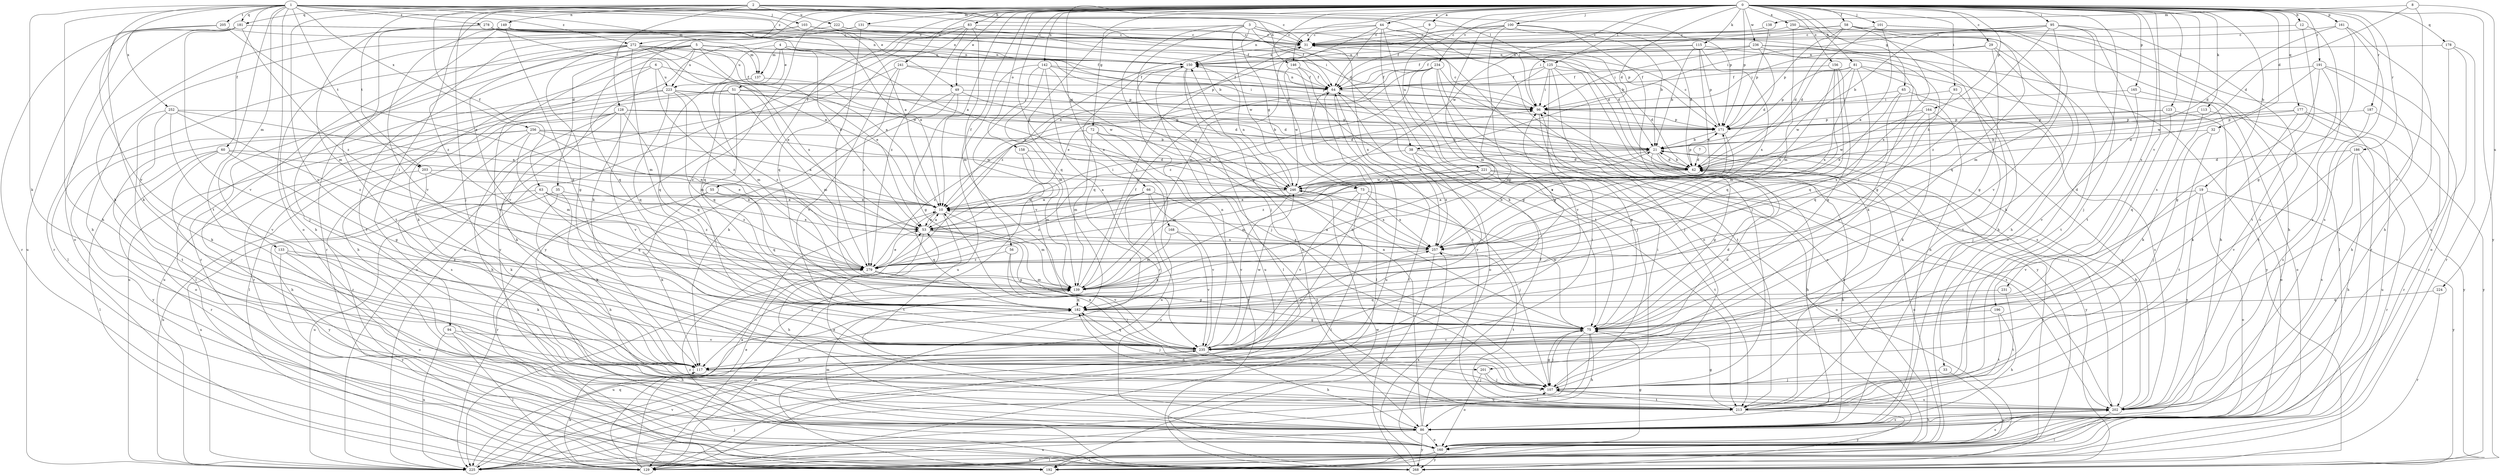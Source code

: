 strict digraph  {
0;
1;
2;
3;
4;
5;
6;
7;
8;
9;
10;
12;
19;
21;
29;
31;
32;
33;
35;
38;
42;
44;
49;
51;
53;
55;
56;
58;
60;
63;
64;
65;
66;
72;
73;
75;
81;
83;
86;
93;
94;
95;
96;
100;
101;
103;
107;
113;
115;
117;
123;
125;
128;
129;
131;
133;
137;
138;
139;
142;
146;
149;
150;
156;
158;
160;
161;
164;
165;
168;
171;
177;
178;
181;
182;
186;
187;
191;
192;
196;
201;
202;
203;
205;
213;
221;
222;
223;
224;
225;
231;
234;
235;
236;
241;
246;
250;
252;
256;
257;
268;
272;
278;
279;
0 -> 9  [label=a];
0 -> 10  [label=a];
0 -> 12  [label=b];
0 -> 19  [label=b];
0 -> 29  [label=c];
0 -> 32  [label=d];
0 -> 33  [label=d];
0 -> 35  [label=d];
0 -> 38  [label=d];
0 -> 44  [label=e];
0 -> 49  [label=e];
0 -> 55  [label=f];
0 -> 56  [label=f];
0 -> 58  [label=f];
0 -> 65  [label=g];
0 -> 66  [label=g];
0 -> 72  [label=g];
0 -> 73  [label=g];
0 -> 81  [label=h];
0 -> 83  [label=h];
0 -> 93  [label=i];
0 -> 94  [label=i];
0 -> 95  [label=i];
0 -> 100  [label=j];
0 -> 101  [label=j];
0 -> 113  [label=k];
0 -> 115  [label=k];
0 -> 123  [label=l];
0 -> 125  [label=l];
0 -> 131  [label=m];
0 -> 142  [label=n];
0 -> 146  [label=n];
0 -> 156  [label=o];
0 -> 158  [label=o];
0 -> 161  [label=p];
0 -> 164  [label=p];
0 -> 165  [label=p];
0 -> 168  [label=p];
0 -> 171  [label=p];
0 -> 177  [label=q];
0 -> 178  [label=q];
0 -> 186  [label=r];
0 -> 187  [label=r];
0 -> 191  [label=r];
0 -> 196  [label=s];
0 -> 201  [label=s];
0 -> 203  [label=t];
0 -> 221  [label=u];
0 -> 231  [label=v];
0 -> 234  [label=v];
0 -> 235  [label=v];
0 -> 236  [label=w];
0 -> 241  [label=w];
0 -> 246  [label=w];
0 -> 250  [label=x];
0 -> 268  [label=y];
0 -> 272  [label=z];
1 -> 10  [label=a];
1 -> 31  [label=c];
1 -> 49  [label=e];
1 -> 60  [label=f];
1 -> 86  [label=h];
1 -> 96  [label=i];
1 -> 103  [label=j];
1 -> 117  [label=k];
1 -> 133  [label=m];
1 -> 137  [label=m];
1 -> 160  [label=o];
1 -> 181  [label=q];
1 -> 203  [label=t];
1 -> 205  [label=t];
1 -> 213  [label=t];
1 -> 235  [label=v];
1 -> 252  [label=x];
1 -> 256  [label=x];
1 -> 272  [label=z];
1 -> 278  [label=z];
2 -> 38  [label=d];
2 -> 63  [label=f];
2 -> 107  [label=j];
2 -> 125  [label=l];
2 -> 128  [label=l];
2 -> 146  [label=n];
2 -> 149  [label=n];
2 -> 171  [label=p];
2 -> 181  [label=q];
2 -> 222  [label=u];
2 -> 235  [label=v];
3 -> 21  [label=b];
3 -> 31  [label=c];
3 -> 42  [label=d];
3 -> 64  [label=f];
3 -> 73  [label=g];
3 -> 75  [label=g];
3 -> 107  [label=j];
3 -> 182  [label=q];
3 -> 246  [label=w];
4 -> 51  [label=e];
4 -> 137  [label=m];
4 -> 150  [label=n];
4 -> 171  [label=p];
4 -> 182  [label=q];
4 -> 223  [label=u];
4 -> 257  [label=x];
5 -> 53  [label=e];
5 -> 64  [label=f];
5 -> 129  [label=l];
5 -> 137  [label=m];
5 -> 150  [label=n];
5 -> 182  [label=q];
5 -> 192  [label=r];
5 -> 201  [label=s];
5 -> 213  [label=t];
5 -> 223  [label=u];
5 -> 257  [label=x];
6 -> 64  [label=f];
6 -> 86  [label=h];
6 -> 117  [label=k];
6 -> 223  [label=u];
6 -> 279  [label=z];
7 -> 42  [label=d];
8 -> 42  [label=d];
8 -> 138  [label=m];
8 -> 224  [label=u];
8 -> 235  [label=v];
9 -> 31  [label=c];
9 -> 64  [label=f];
9 -> 86  [label=h];
10 -> 53  [label=e];
10 -> 139  [label=m];
10 -> 182  [label=q];
10 -> 213  [label=t];
12 -> 31  [label=c];
12 -> 202  [label=s];
12 -> 213  [label=t];
19 -> 10  [label=a];
19 -> 160  [label=o];
19 -> 202  [label=s];
19 -> 235  [label=v];
19 -> 268  [label=y];
21 -> 42  [label=d];
21 -> 75  [label=g];
21 -> 86  [label=h];
21 -> 268  [label=y];
21 -> 279  [label=z];
29 -> 75  [label=g];
29 -> 96  [label=i];
29 -> 117  [label=k];
29 -> 150  [label=n];
29 -> 213  [label=t];
31 -> 150  [label=n];
31 -> 257  [label=x];
31 -> 279  [label=z];
32 -> 21  [label=b];
32 -> 107  [label=j];
32 -> 213  [label=t];
33 -> 107  [label=j];
33 -> 225  [label=u];
35 -> 10  [label=a];
35 -> 86  [label=h];
35 -> 117  [label=k];
35 -> 225  [label=u];
38 -> 42  [label=d];
38 -> 139  [label=m];
38 -> 202  [label=s];
38 -> 235  [label=v];
38 -> 257  [label=x];
42 -> 21  [label=b];
42 -> 86  [label=h];
42 -> 160  [label=o];
42 -> 171  [label=p];
42 -> 192  [label=r];
42 -> 246  [label=w];
44 -> 31  [label=c];
44 -> 64  [label=f];
44 -> 117  [label=k];
44 -> 139  [label=m];
44 -> 150  [label=n];
44 -> 160  [label=o];
44 -> 202  [label=s];
44 -> 213  [label=t];
49 -> 75  [label=g];
49 -> 96  [label=i];
49 -> 117  [label=k];
49 -> 225  [label=u];
49 -> 246  [label=w];
51 -> 42  [label=d];
51 -> 96  [label=i];
51 -> 139  [label=m];
51 -> 182  [label=q];
51 -> 192  [label=r];
51 -> 225  [label=u];
53 -> 10  [label=a];
53 -> 75  [label=g];
53 -> 86  [label=h];
53 -> 96  [label=i];
53 -> 171  [label=p];
53 -> 257  [label=x];
55 -> 10  [label=a];
55 -> 117  [label=k];
55 -> 182  [label=q];
55 -> 192  [label=r];
56 -> 107  [label=j];
56 -> 235  [label=v];
56 -> 279  [label=z];
58 -> 31  [label=c];
58 -> 42  [label=d];
58 -> 96  [label=i];
58 -> 129  [label=l];
58 -> 171  [label=p];
58 -> 182  [label=q];
58 -> 235  [label=v];
58 -> 257  [label=x];
60 -> 42  [label=d];
60 -> 53  [label=e];
60 -> 75  [label=g];
60 -> 86  [label=h];
60 -> 129  [label=l];
60 -> 192  [label=r];
63 -> 10  [label=a];
63 -> 182  [label=q];
63 -> 225  [label=u];
63 -> 257  [label=x];
63 -> 268  [label=y];
63 -> 279  [label=z];
64 -> 96  [label=i];
64 -> 117  [label=k];
64 -> 129  [label=l];
64 -> 150  [label=n];
64 -> 160  [label=o];
64 -> 225  [label=u];
65 -> 53  [label=e];
65 -> 96  [label=i];
65 -> 182  [label=q];
65 -> 202  [label=s];
66 -> 10  [label=a];
66 -> 117  [label=k];
66 -> 160  [label=o];
66 -> 213  [label=t];
66 -> 235  [label=v];
66 -> 279  [label=z];
72 -> 21  [label=b];
72 -> 139  [label=m];
72 -> 225  [label=u];
72 -> 268  [label=y];
72 -> 279  [label=z];
73 -> 10  [label=a];
73 -> 107  [label=j];
73 -> 129  [label=l];
73 -> 235  [label=v];
73 -> 257  [label=x];
75 -> 42  [label=d];
75 -> 86  [label=h];
75 -> 107  [label=j];
75 -> 129  [label=l];
75 -> 225  [label=u];
75 -> 235  [label=v];
75 -> 246  [label=w];
81 -> 64  [label=f];
81 -> 86  [label=h];
81 -> 171  [label=p];
81 -> 182  [label=q];
81 -> 246  [label=w];
81 -> 257  [label=x];
81 -> 268  [label=y];
83 -> 31  [label=c];
83 -> 42  [label=d];
83 -> 139  [label=m];
83 -> 182  [label=q];
83 -> 225  [label=u];
83 -> 268  [label=y];
83 -> 279  [label=z];
86 -> 53  [label=e];
86 -> 64  [label=f];
86 -> 150  [label=n];
86 -> 160  [label=o];
86 -> 202  [label=s];
86 -> 225  [label=u];
86 -> 268  [label=y];
93 -> 96  [label=i];
93 -> 107  [label=j];
93 -> 279  [label=z];
94 -> 86  [label=h];
94 -> 129  [label=l];
94 -> 225  [label=u];
94 -> 235  [label=v];
95 -> 21  [label=b];
95 -> 31  [label=c];
95 -> 96  [label=i];
95 -> 107  [label=j];
95 -> 139  [label=m];
95 -> 202  [label=s];
95 -> 213  [label=t];
95 -> 279  [label=z];
96 -> 31  [label=c];
96 -> 75  [label=g];
96 -> 171  [label=p];
100 -> 10  [label=a];
100 -> 21  [label=b];
100 -> 31  [label=c];
100 -> 42  [label=d];
100 -> 107  [label=j];
100 -> 139  [label=m];
100 -> 235  [label=v];
101 -> 10  [label=a];
101 -> 31  [label=c];
101 -> 42  [label=d];
101 -> 86  [label=h];
101 -> 192  [label=r];
103 -> 21  [label=b];
103 -> 31  [label=c];
103 -> 86  [label=h];
103 -> 171  [label=p];
103 -> 279  [label=z];
107 -> 10  [label=a];
107 -> 75  [label=g];
107 -> 96  [label=i];
107 -> 202  [label=s];
107 -> 213  [label=t];
113 -> 117  [label=k];
113 -> 171  [label=p];
113 -> 268  [label=y];
115 -> 21  [label=b];
115 -> 53  [label=e];
115 -> 64  [label=f];
115 -> 117  [label=k];
115 -> 150  [label=n];
115 -> 171  [label=p];
115 -> 257  [label=x];
117 -> 96  [label=i];
117 -> 107  [label=j];
123 -> 21  [label=b];
123 -> 160  [label=o];
123 -> 171  [label=p];
123 -> 182  [label=q];
125 -> 42  [label=d];
125 -> 64  [label=f];
125 -> 96  [label=i];
125 -> 107  [label=j];
125 -> 139  [label=m];
125 -> 213  [label=t];
125 -> 235  [label=v];
125 -> 268  [label=y];
128 -> 21  [label=b];
128 -> 42  [label=d];
128 -> 86  [label=h];
128 -> 117  [label=k];
128 -> 129  [label=l];
128 -> 171  [label=p];
128 -> 182  [label=q];
128 -> 192  [label=r];
128 -> 235  [label=v];
129 -> 10  [label=a];
129 -> 53  [label=e];
129 -> 117  [label=k];
129 -> 139  [label=m];
131 -> 31  [label=c];
131 -> 117  [label=k];
131 -> 268  [label=y];
131 -> 279  [label=z];
133 -> 117  [label=k];
133 -> 160  [label=o];
133 -> 268  [label=y];
133 -> 279  [label=z];
137 -> 139  [label=m];
137 -> 182  [label=q];
137 -> 246  [label=w];
138 -> 31  [label=c];
138 -> 171  [label=p];
139 -> 31  [label=c];
139 -> 64  [label=f];
139 -> 182  [label=q];
142 -> 64  [label=f];
142 -> 96  [label=i];
142 -> 107  [label=j];
142 -> 139  [label=m];
142 -> 192  [label=r];
142 -> 225  [label=u];
142 -> 235  [label=v];
146 -> 64  [label=f];
146 -> 75  [label=g];
146 -> 213  [label=t];
146 -> 246  [label=w];
149 -> 10  [label=a];
149 -> 31  [label=c];
149 -> 53  [label=e];
149 -> 75  [label=g];
149 -> 192  [label=r];
149 -> 213  [label=t];
149 -> 235  [label=v];
150 -> 64  [label=f];
150 -> 86  [label=h];
150 -> 129  [label=l];
150 -> 182  [label=q];
150 -> 225  [label=u];
156 -> 64  [label=f];
156 -> 75  [label=g];
156 -> 139  [label=m];
156 -> 182  [label=q];
156 -> 257  [label=x];
158 -> 42  [label=d];
158 -> 129  [label=l];
158 -> 139  [label=m];
160 -> 75  [label=g];
160 -> 129  [label=l];
160 -> 139  [label=m];
160 -> 192  [label=r];
160 -> 202  [label=s];
160 -> 225  [label=u];
160 -> 268  [label=y];
161 -> 31  [label=c];
161 -> 42  [label=d];
161 -> 75  [label=g];
161 -> 86  [label=h];
161 -> 202  [label=s];
164 -> 117  [label=k];
164 -> 171  [label=p];
164 -> 202  [label=s];
164 -> 246  [label=w];
164 -> 257  [label=x];
165 -> 96  [label=i];
165 -> 160  [label=o];
165 -> 235  [label=v];
168 -> 139  [label=m];
168 -> 235  [label=v];
168 -> 257  [label=x];
171 -> 21  [label=b];
171 -> 31  [label=c];
171 -> 257  [label=x];
177 -> 42  [label=d];
177 -> 117  [label=k];
177 -> 171  [label=p];
177 -> 225  [label=u];
177 -> 268  [label=y];
178 -> 150  [label=n];
178 -> 160  [label=o];
178 -> 192  [label=r];
178 -> 202  [label=s];
181 -> 31  [label=c];
181 -> 150  [label=n];
181 -> 160  [label=o];
181 -> 192  [label=r];
181 -> 225  [label=u];
181 -> 235  [label=v];
181 -> 279  [label=z];
182 -> 75  [label=g];
182 -> 107  [label=j];
182 -> 225  [label=u];
186 -> 42  [label=d];
186 -> 86  [label=h];
186 -> 192  [label=r];
186 -> 202  [label=s];
186 -> 235  [label=v];
187 -> 171  [label=p];
187 -> 192  [label=r];
187 -> 202  [label=s];
191 -> 64  [label=f];
191 -> 75  [label=g];
191 -> 86  [label=h];
191 -> 192  [label=r];
191 -> 213  [label=t];
191 -> 246  [label=w];
196 -> 75  [label=g];
196 -> 86  [label=h];
196 -> 213  [label=t];
201 -> 107  [label=j];
201 -> 160  [label=o];
201 -> 202  [label=s];
202 -> 21  [label=b];
202 -> 86  [label=h];
202 -> 96  [label=i];
202 -> 107  [label=j];
202 -> 129  [label=l];
203 -> 117  [label=k];
203 -> 225  [label=u];
203 -> 246  [label=w];
203 -> 279  [label=z];
205 -> 31  [label=c];
205 -> 53  [label=e];
205 -> 117  [label=k];
205 -> 192  [label=r];
213 -> 21  [label=b];
213 -> 75  [label=g];
213 -> 182  [label=q];
213 -> 268  [label=y];
221 -> 10  [label=a];
221 -> 129  [label=l];
221 -> 139  [label=m];
221 -> 160  [label=o];
221 -> 213  [label=t];
221 -> 246  [label=w];
222 -> 31  [label=c];
222 -> 64  [label=f];
222 -> 86  [label=h];
223 -> 42  [label=d];
223 -> 96  [label=i];
223 -> 129  [label=l];
223 -> 139  [label=m];
223 -> 182  [label=q];
223 -> 225  [label=u];
223 -> 279  [label=z];
224 -> 182  [label=q];
224 -> 192  [label=r];
225 -> 107  [label=j];
225 -> 182  [label=q];
225 -> 235  [label=v];
231 -> 182  [label=q];
231 -> 213  [label=t];
234 -> 10  [label=a];
234 -> 53  [label=e];
234 -> 64  [label=f];
234 -> 75  [label=g];
234 -> 107  [label=j];
234 -> 160  [label=o];
234 -> 202  [label=s];
234 -> 279  [label=z];
235 -> 42  [label=d];
235 -> 86  [label=h];
235 -> 117  [label=k];
235 -> 150  [label=n];
235 -> 182  [label=q];
235 -> 246  [label=w];
235 -> 257  [label=x];
236 -> 42  [label=d];
236 -> 64  [label=f];
236 -> 75  [label=g];
236 -> 86  [label=h];
236 -> 96  [label=i];
236 -> 150  [label=n];
236 -> 213  [label=t];
241 -> 64  [label=f];
241 -> 171  [label=p];
241 -> 225  [label=u];
241 -> 235  [label=v];
241 -> 279  [label=z];
246 -> 10  [label=a];
246 -> 21  [label=b];
246 -> 150  [label=n];
246 -> 235  [label=v];
246 -> 257  [label=x];
250 -> 31  [label=c];
250 -> 86  [label=h];
250 -> 139  [label=m];
250 -> 160  [label=o];
252 -> 10  [label=a];
252 -> 117  [label=k];
252 -> 171  [label=p];
252 -> 213  [label=t];
252 -> 235  [label=v];
252 -> 279  [label=z];
256 -> 10  [label=a];
256 -> 21  [label=b];
256 -> 53  [label=e];
256 -> 139  [label=m];
256 -> 160  [label=o];
256 -> 202  [label=s];
256 -> 246  [label=w];
256 -> 268  [label=y];
257 -> 10  [label=a];
257 -> 21  [label=b];
257 -> 192  [label=r];
257 -> 213  [label=t];
257 -> 279  [label=z];
268 -> 64  [label=f];
268 -> 246  [label=w];
268 -> 257  [label=x];
268 -> 279  [label=z];
272 -> 10  [label=a];
272 -> 53  [label=e];
272 -> 75  [label=g];
272 -> 107  [label=j];
272 -> 139  [label=m];
272 -> 150  [label=n];
272 -> 171  [label=p];
272 -> 235  [label=v];
272 -> 246  [label=w];
272 -> 268  [label=y];
278 -> 10  [label=a];
278 -> 31  [label=c];
278 -> 96  [label=i];
278 -> 117  [label=k];
278 -> 139  [label=m];
278 -> 150  [label=n];
279 -> 53  [label=e];
279 -> 75  [label=g];
279 -> 139  [label=m];
}
